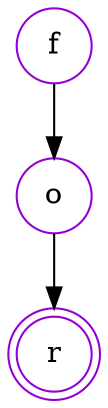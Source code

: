 digraph {   
    node [shape = doublecircle, color = darkviolet] r ;
    node [shape = circle];
    node [color= darkviolet];
    f -> o -> r;	
}